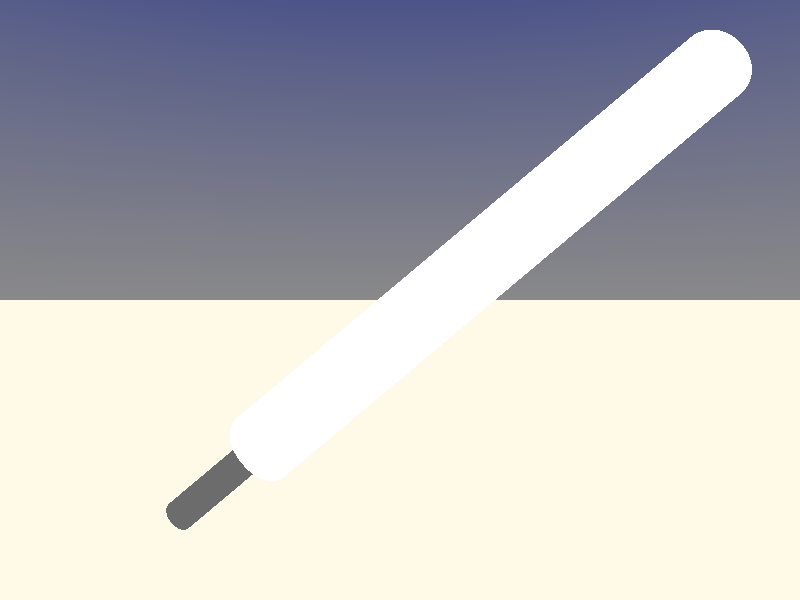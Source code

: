 // PoVRay 3.7 Scene File "Light_Sword_1.pov"
// author: Friedrich A. Lohmueller, Oct-2008/Aug-2009 / Jan-2011
// email: Friedrich.Lohmueller_at_t-online.de
// homepage: http://www.f-lohmueller.de
//--------------------------------------------------------------------------
#version 3.7;
global_settings{assumed_gamma 1.0} 
#default{ finish{ ambient 0.1 diffuse 0.9 }} 
//--------------------------------------------------------------------------
//--------------------------------------------------------------------------
#include "colors.inc"
#include "textures.inc"
#include "glass.inc"
#include "metals.inc"
#include "golds.inc"
#include "stones.inc"
#include "woods.inc"
#include "shapes.inc"
#include "shapes2.inc"
#include "functions.inc"
#include "math.inc"
#include "transforms.inc"
//--------------------------------------------------------------------------
// camera ------------------------------------------------------------------
#declare Camera_1 = camera {/*ultra_wide_angle*/ angle 65   // diagonal view
                            location  < 0.00, 0.50,-1.00>
                            right     x*image_width/image_height
                            look_at   < 0.00, 0.50, 0.00> }
camera{Camera_1}
// sun ---------------------------------------------------------------------
#local Sky_Dimmer = 0.25; 

light_source{<1500,2500,-2500> color White*0.9*Sky_Dimmer           media_interaction off}  // sun light
light_source{<0.00,0.50,-1.00> color rgb<0.9,0.9,1>*0.1*Sky_Dimmer  media_interaction off}  // flash light

// sky ---------------------------------------------------------------------
sky_sphere { pigment { gradient <0,1,0>
                       color_map { [0.00 rgb <1.0,1.0,1.0>*Sky_Dimmer]
                                   [0.30 rgb <0.0,0.1,1.0>*Sky_Dimmer]
                                   [0.70 rgb <0.0,0.1,1.0>*Sky_Dimmer]
                                   [1.00 rgb <1.0,1.0,1.0>*Sky_Dimmer] 
                                 } 
                       scale 2         
                     } // end of pigment
           } //end of skysphere
// fog ---------------------------------------------------------------------
fog{fog_type   2
    distance   50
    color      White*Sky_Dimmer
    fog_offset 0.1
    fog_alt    2.0
    turbulence 0.8}
// ground ------------------------------------------------------------------
plane{ <0,1,0>, 0 
       texture{ pigment{ color rgb <1.00,0.95,0.8>}
                normal { bumps 0.75 scale 0.025  }
                finish { phong 0.1 } 
              } // end of texture
     } // end of plane
//--------------------------------------------------------------------------
//--------------------------------------------------------------------------
//---------------------------- objects in scene ----------------------------
//--------------------------------------------------------------------------




// --------------------------------------------------------------- Light_Sword macro
// ---------------------------------------------------------------------------------
#macro Light_Sword(  Blade_Length, 
                     Handle_Len, 
                     
                     Aura_R,   //
                     Center_R, //
                     Handle_R, // 
                     
                     Aura_Color,   //                                                        
                     Center_Color, //
                     Shining_Color // 
                   )
// ---------------------------------------------------------------------------------
#local D = 0.01;       
#local LS_Len = Blade_Length; 
// ---------------------------------------------------------------------------------
#ifndef( Handle_Texture )
#declare Handle_Texture =  
  texture{ pigment{ color rgb< 1, 1, 1>*0.15 } //  color Gray15
           normal { bumps 0.5 scale 0.05 }
           finish {  phong 1  }
         } // end of texture 
#end 
// ---------------------------------------------------------------------------------
// containers for media, using Merge_ON=1
#local Blade_Aura =  
 object{ Round_Cylinder(<0,0,0>, <0,Blade_Length,0>,Aura_R+Center_R ,  Aura_R-D, 1)  
       } // ------------------------------------------------------------------------
#local Blade_Center = // uses Merge_ON
 object{ Round_Cylinder(<0,0,0>, <0,Blade_Length-Aura_R,0>,Center_R ,Center_R-D, 1)  
       } // ------------------------------------------------------------------------
// ---------------------------------------------------------------------------------
union{ 
 light_source{ <0, 0, 0> 
               color rgb Shining_Color
               area_light           
               <0, 0.1, 0> <0, 0.9, 0> //
               1, 5                    //
             } //------------------------------------
 object{ Blade_Center  
         pigment{ color rgbf<1,1,1,1>} //color Clear
         hollow
         interior{ media{ emission Center_Color }}   
       } //------------------------------------------            
        
 object{ Blade_Aura 
         pigment{ color rgbf<1,1,1,1>} //color Clear
         hollow
         interior{ media{ emission  Aura_Color }}   
       } //------------------------------------------ 
 // Handle 
 union{ 
  object{ Round_Cylinder(<0,-Handle_Len,0>, <0,Center_R,0>,Handle_R ,Handle_R/3, 0)} 
  torus{ Handle_R,Handle_R/4 translate<0,0,0> } 
  texture{ Handle_Texture }
  } // end Handle
translate<0,Handle_Len/2,0>
} // end of union   
#end // --------------------------------------------------------------- end of macro  
// ---------------------------------------------------------------------------------
// ---------------------------------------------------------------------------------






// ----------------------------------------------------------
// ----------------------------------------------------------
object{ Light_Sword( 1.0, // Blade_Length, 
                     0.15, // Handle_Len, 
                     
                     0.04,     // Aura_R,   
                     0.02,     // Center_R, 
                     0.025,     // Handle_R,  
                     
                     <1.0,0.3,0.8>*1.5,     // Aura_Color,  
                     <1.0,0.1,0.5>*7 , // Center_Color,
                     <0.5,0.0,0.3>*0.75      // Shining_Color
                   ) // --------------------------------

          scale<1,1,1>  rotate<0,0,-50>  translate<-0.30,0.20,0>  
       }  // end of object "Light_Sword" -------------------- 
// ----------------------------------------------------------
// ----------------------------------------------------------

